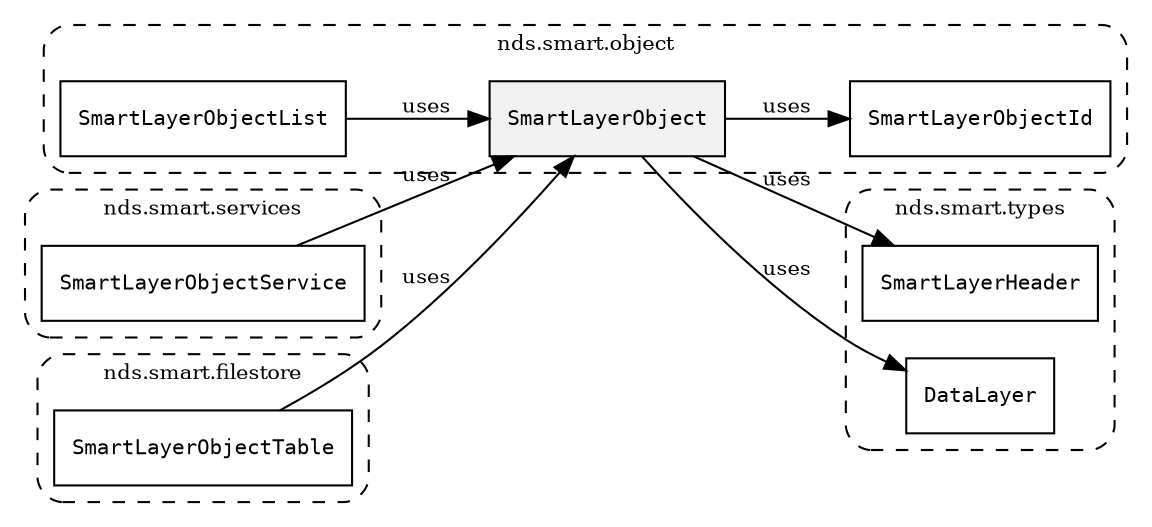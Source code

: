/**
 * This dot file creates symbol collaboration diagram for SmartLayerObject.
 */
digraph ZSERIO
{
    node [shape=box, fontsize=10];
    rankdir="LR";
    fontsize=10;
    tooltip="SmartLayerObject collaboration diagram";

    subgraph "cluster_nds.smart.object"
    {
        style="dashed, rounded";
        label="nds.smart.object";
        tooltip="Package nds.smart.object";
        href="../../../content/packages/nds.smart.object.html#Package-nds-smart-object";
        target="_parent";

        "SmartLayerObject" [style="filled", fillcolor="#0000000D", target="_parent", label=<<font face="monospace"><table align="center" border="0" cellspacing="0" cellpadding="0"><tr><td href="../../../content/packages/nds.smart.object.html#Structure-SmartLayerObject" title="Structure defined in nds.smart.object">SmartLayerObject</td></tr></table></font>>];
        "SmartLayerObjectId" [target="_parent", label=<<font face="monospace"><table align="center" border="0" cellspacing="0" cellpadding="0"><tr><td href="../../../content/packages/nds.smart.object.html#Subtype-SmartLayerObjectId" title="Subtype defined in nds.smart.object">SmartLayerObjectId</td></tr></table></font>>];
        "SmartLayerObjectList" [target="_parent", label=<<font face="monospace"><table align="center" border="0" cellspacing="0" cellpadding="0"><tr><td href="../../../content/packages/nds.smart.object.html#Structure-SmartLayerObjectList" title="Structure defined in nds.smart.object">SmartLayerObjectList</td></tr></table></font>>];
    }

    subgraph "cluster_nds.smart.types"
    {
        style="dashed, rounded";
        label="nds.smart.types";
        tooltip="Package nds.smart.types";
        href="../../../content/packages/nds.smart.types.html#Package-nds-smart-types";
        target="_parent";

        "SmartLayerHeader" [target="_parent", label=<<font face="monospace"><table align="center" border="0" cellspacing="0" cellpadding="0"><tr><td href="../../../content/packages/nds.smart.types.html#Structure-SmartLayerHeader" title="Structure defined in nds.smart.types">SmartLayerHeader</td></tr></table></font>>];
        "DataLayer" [target="_parent", label=<<font face="monospace"><table align="center" border="0" cellspacing="0" cellpadding="0"><tr><td href="../../../content/packages/nds.smart.types.html#Structure-DataLayer" title="Structure defined in nds.smart.types">DataLayer</td></tr></table></font>>];
    }

    subgraph "cluster_nds.smart.services"
    {
        style="dashed, rounded";
        label="nds.smart.services";
        tooltip="Package nds.smart.services";
        href="../../../content/packages/nds.smart.services.html#Package-nds-smart-services";
        target="_parent";

        "SmartLayerObjectService" [target="_parent", label=<<font face="monospace"><table align="center" border="0" cellspacing="0" cellpadding="0"><tr><td href="../../../content/packages/nds.smart.services.html#Service-SmartLayerObjectService" title="Service defined in nds.smart.services">SmartLayerObjectService</td></tr></table></font>>];
    }

    subgraph "cluster_nds.smart.filestore"
    {
        style="dashed, rounded";
        label="nds.smart.filestore";
        tooltip="Package nds.smart.filestore";
        href="../../../content/packages/nds.smart.filestore.html#Package-nds-smart-filestore";
        target="_parent";

        "SmartLayerObjectTable" [target="_parent", label=<<font face="monospace"><table align="center" border="0" cellspacing="0" cellpadding="0"><tr><td href="../../../content/packages/nds.smart.filestore.html#SqlTable-SmartLayerObjectTable" title="SqlTable defined in nds.smart.filestore">SmartLayerObjectTable</td></tr></table></font>>];
    }

    "SmartLayerObject" -> "SmartLayerObjectId" [label="uses", fontsize=10];
    "SmartLayerObject" -> "SmartLayerHeader" [label="uses", fontsize=10];
    "SmartLayerObject" -> "DataLayer" [label="uses", fontsize=10];
    "SmartLayerObjectList" -> "SmartLayerObject" [label="uses", fontsize=10];
    "SmartLayerObjectService" -> "SmartLayerObject" [label="uses", fontsize=10];
    "SmartLayerObjectTable" -> "SmartLayerObject" [label="uses", fontsize=10];
}
